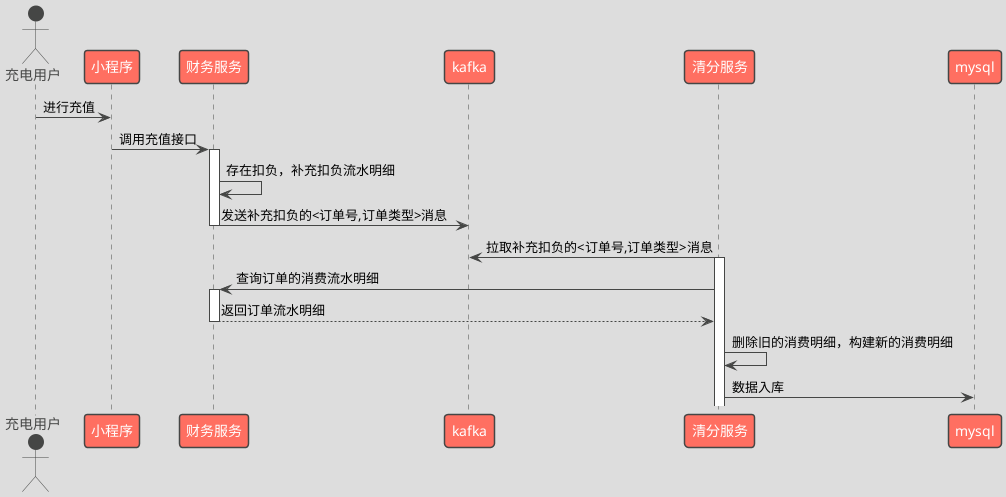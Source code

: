 @startuml
'https://plantuml.com/sequence-diagram
!theme toy

actor 充电用户

充电用户 -> 小程序: 进行充值
小程序 -> 财务服务: 调用充值接口
activate 财务服务
财务服务 -> 财务服务: 存在扣负，补充扣负流水明细
财务服务 -> kafka: 发送补充扣负的<订单号,订单类型>消息
deactivate 财务服务

清分服务 -> kafka: 拉取补充扣负的<订单号,订单类型>消息
activate 清分服务
清分服务 -> 财务服务: 查询订单的消费流水明细
activate 财务服务
财务服务 --> 清分服务: 返回订单流水明细
deactivate 财务服务
清分服务 -> 清分服务: 删除旧的消费明细，构建新的消费明细
清分服务 -> mysql: 数据入库
@enduml


